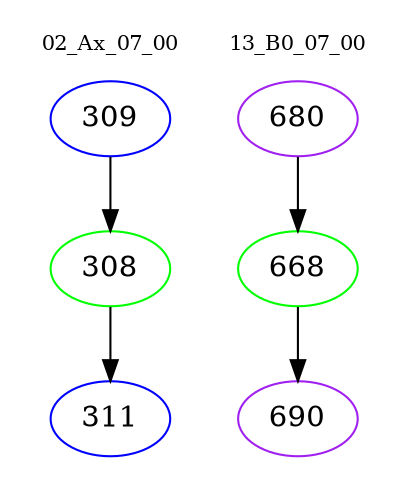 digraph{
subgraph cluster_0 {
color = white
label = "02_Ax_07_00";
fontsize=10;
T0_309 [label="309", color="blue"]
T0_309 -> T0_308 [color="black"]
T0_308 [label="308", color="green"]
T0_308 -> T0_311 [color="black"]
T0_311 [label="311", color="blue"]
}
subgraph cluster_1 {
color = white
label = "13_B0_07_00";
fontsize=10;
T1_680 [label="680", color="purple"]
T1_680 -> T1_668 [color="black"]
T1_668 [label="668", color="green"]
T1_668 -> T1_690 [color="black"]
T1_690 [label="690", color="purple"]
}
}
